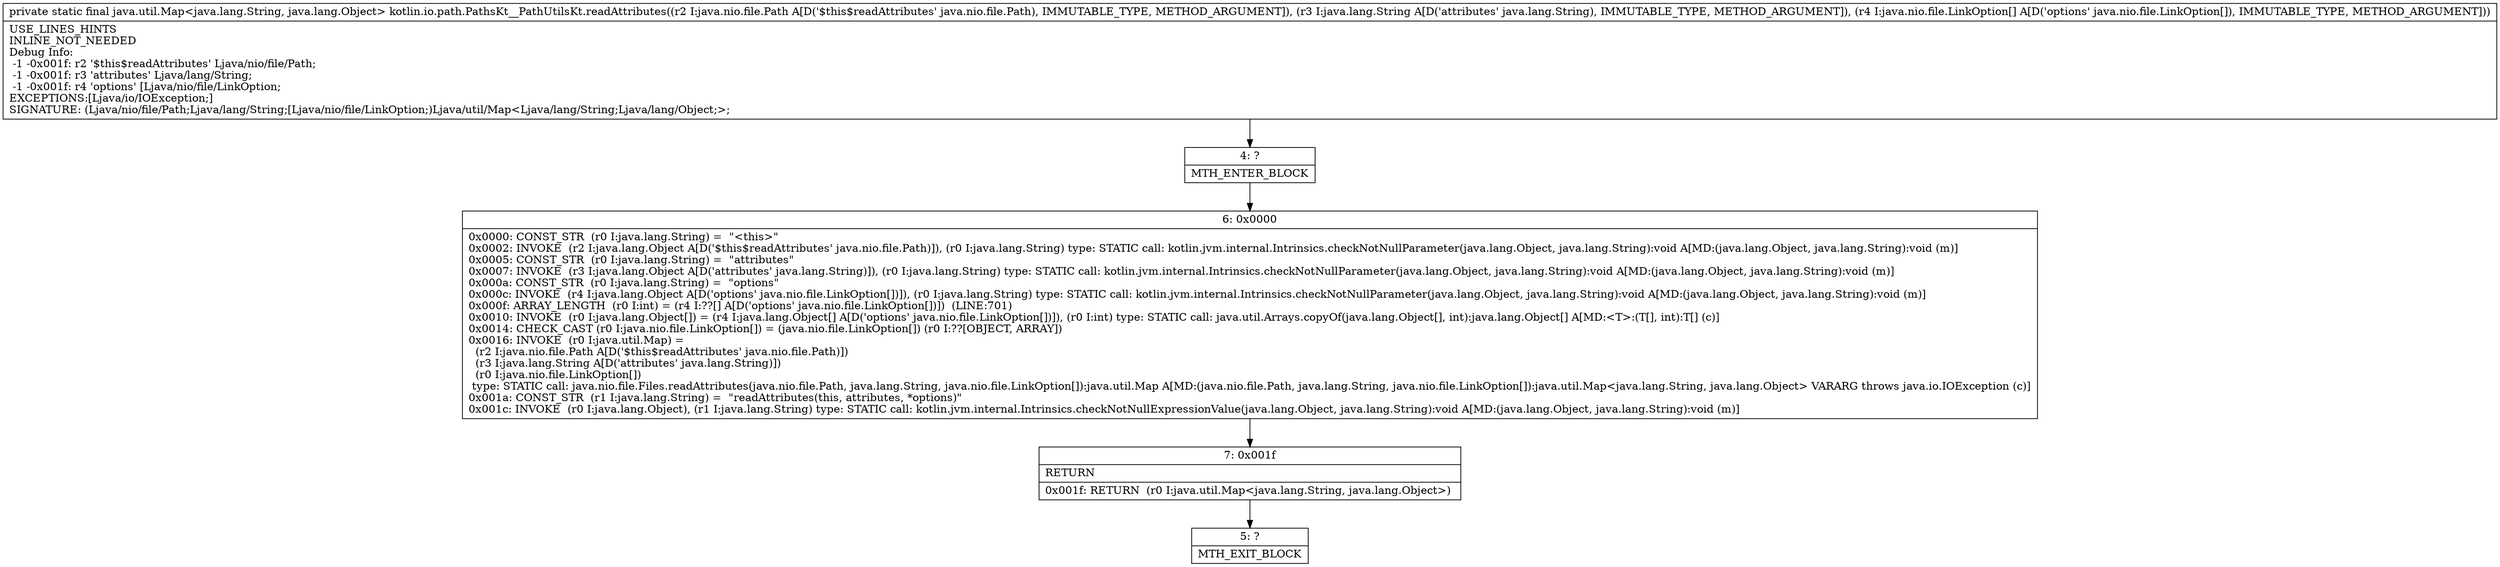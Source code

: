 digraph "CFG forkotlin.io.path.PathsKt__PathUtilsKt.readAttributes(Ljava\/nio\/file\/Path;Ljava\/lang\/String;[Ljava\/nio\/file\/LinkOption;)Ljava\/util\/Map;" {
Node_4 [shape=record,label="{4\:\ ?|MTH_ENTER_BLOCK\l}"];
Node_6 [shape=record,label="{6\:\ 0x0000|0x0000: CONST_STR  (r0 I:java.lang.String) =  \"\<this\>\" \l0x0002: INVOKE  (r2 I:java.lang.Object A[D('$this$readAttributes' java.nio.file.Path)]), (r0 I:java.lang.String) type: STATIC call: kotlin.jvm.internal.Intrinsics.checkNotNullParameter(java.lang.Object, java.lang.String):void A[MD:(java.lang.Object, java.lang.String):void (m)]\l0x0005: CONST_STR  (r0 I:java.lang.String) =  \"attributes\" \l0x0007: INVOKE  (r3 I:java.lang.Object A[D('attributes' java.lang.String)]), (r0 I:java.lang.String) type: STATIC call: kotlin.jvm.internal.Intrinsics.checkNotNullParameter(java.lang.Object, java.lang.String):void A[MD:(java.lang.Object, java.lang.String):void (m)]\l0x000a: CONST_STR  (r0 I:java.lang.String) =  \"options\" \l0x000c: INVOKE  (r4 I:java.lang.Object A[D('options' java.nio.file.LinkOption[])]), (r0 I:java.lang.String) type: STATIC call: kotlin.jvm.internal.Intrinsics.checkNotNullParameter(java.lang.Object, java.lang.String):void A[MD:(java.lang.Object, java.lang.String):void (m)]\l0x000f: ARRAY_LENGTH  (r0 I:int) = (r4 I:??[] A[D('options' java.nio.file.LinkOption[])])  (LINE:701)\l0x0010: INVOKE  (r0 I:java.lang.Object[]) = (r4 I:java.lang.Object[] A[D('options' java.nio.file.LinkOption[])]), (r0 I:int) type: STATIC call: java.util.Arrays.copyOf(java.lang.Object[], int):java.lang.Object[] A[MD:\<T\>:(T[], int):T[] (c)]\l0x0014: CHECK_CAST (r0 I:java.nio.file.LinkOption[]) = (java.nio.file.LinkOption[]) (r0 I:??[OBJECT, ARRAY]) \l0x0016: INVOKE  (r0 I:java.util.Map) = \l  (r2 I:java.nio.file.Path A[D('$this$readAttributes' java.nio.file.Path)])\l  (r3 I:java.lang.String A[D('attributes' java.lang.String)])\l  (r0 I:java.nio.file.LinkOption[])\l type: STATIC call: java.nio.file.Files.readAttributes(java.nio.file.Path, java.lang.String, java.nio.file.LinkOption[]):java.util.Map A[MD:(java.nio.file.Path, java.lang.String, java.nio.file.LinkOption[]):java.util.Map\<java.lang.String, java.lang.Object\> VARARG throws java.io.IOException (c)]\l0x001a: CONST_STR  (r1 I:java.lang.String) =  \"readAttributes(this, attributes, *options)\" \l0x001c: INVOKE  (r0 I:java.lang.Object), (r1 I:java.lang.String) type: STATIC call: kotlin.jvm.internal.Intrinsics.checkNotNullExpressionValue(java.lang.Object, java.lang.String):void A[MD:(java.lang.Object, java.lang.String):void (m)]\l}"];
Node_7 [shape=record,label="{7\:\ 0x001f|RETURN\l|0x001f: RETURN  (r0 I:java.util.Map\<java.lang.String, java.lang.Object\>) \l}"];
Node_5 [shape=record,label="{5\:\ ?|MTH_EXIT_BLOCK\l}"];
MethodNode[shape=record,label="{private static final java.util.Map\<java.lang.String, java.lang.Object\> kotlin.io.path.PathsKt__PathUtilsKt.readAttributes((r2 I:java.nio.file.Path A[D('$this$readAttributes' java.nio.file.Path), IMMUTABLE_TYPE, METHOD_ARGUMENT]), (r3 I:java.lang.String A[D('attributes' java.lang.String), IMMUTABLE_TYPE, METHOD_ARGUMENT]), (r4 I:java.nio.file.LinkOption[] A[D('options' java.nio.file.LinkOption[]), IMMUTABLE_TYPE, METHOD_ARGUMENT]))  | USE_LINES_HINTS\lINLINE_NOT_NEEDED\lDebug Info:\l  \-1 \-0x001f: r2 '$this$readAttributes' Ljava\/nio\/file\/Path;\l  \-1 \-0x001f: r3 'attributes' Ljava\/lang\/String;\l  \-1 \-0x001f: r4 'options' [Ljava\/nio\/file\/LinkOption;\lEXCEPTIONS:[Ljava\/io\/IOException;]\lSIGNATURE: (Ljava\/nio\/file\/Path;Ljava\/lang\/String;[Ljava\/nio\/file\/LinkOption;)Ljava\/util\/Map\<Ljava\/lang\/String;Ljava\/lang\/Object;\>;\l}"];
MethodNode -> Node_4;Node_4 -> Node_6;
Node_6 -> Node_7;
Node_7 -> Node_5;
}

